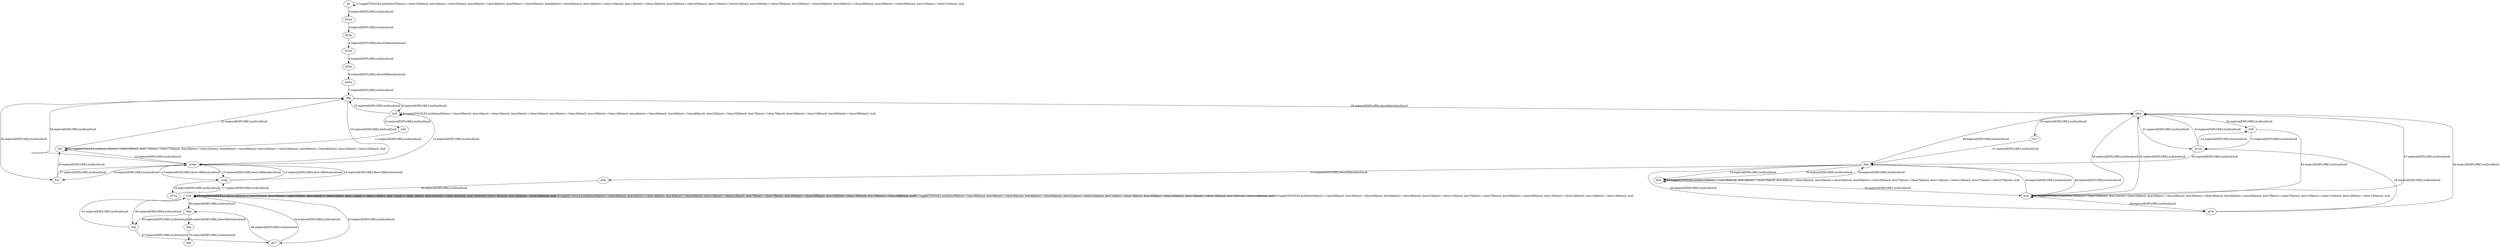# Total number of goals covered by this test: 1
# d9p --> b48

digraph g {
"b0" -> "b0" [label = "1-toggle[TOGGLE];/null/door32[false]:=!(door32[false]); door2[false]:=!(door2[false]); door3[false]:=!(door3[false]); door5[false]:=!(door5[false]); door6[false]:=!(door6[false]); door12[false]:=!(door12[false]); door13[false]:=!(door13[false]); door20[false]:=!(door20[false]); door21[false]:=!(door21[false]); door23[false]:=!(door23[false]); door25[false]:=!(door25[false]); door28[false]:=!(door28[false]); door29[false]:=!(door29[false]); door31[false]:=!(door31[false]); /null"];
"b0" -> "d32m" [label = "2-explore[EXPLORE];/null/null/null"];
"d32m" -> "d23p" [label = "3-explore[EXPLORE];/null/null/null"];
"d23p" -> "d23m" [label = "4-explore[EXPLORE];/door23[false]/null/null"];
"d23m" -> "d20p" [label = "5-explore[EXPLORE];/null/null/null"];
"d20p" -> "d20m" [label = "6-explore[EXPLORE];/door20[false]/null/null"];
"d20m" -> "d6p" [label = "7-explore[EXPLORE];/null/null/null"];
"d6p" -> "b43" [label = "8-explore[EXPLORE];/null/null/null"];
"b43" -> "b43" [label = "9-toggle[TOGGLE];/null/door0[false]:=!(door0[false]); door1[false]:=!(door1[false]); door2[false]:=!(door2[false]); door3[false]:=!(door3[false]); door19[false]:=!(door19[false]); door4[false]:=!(door4[false]); door6[false]:=!(door6[false]); door22[false]:=!(door22[false]); door7[false]:=!(door7[false]); door14[false]:=!(door14[false]); door30[false]:=!(door30[false]); /null"];
"b43" -> "b40" [label = "10-explore[EXPLORE];/null/null/null"];
"b40" -> "b42" [label = "11-explore[EXPLORE];/null/null/null"];
"b42" -> "d19m" [label = "12-explore[EXPLORE];/null/null/null"];
"d19m" -> "d19p" [label = "13-explore[EXPLORE];/door19[false]/null/null"];
"d19p" -> "d19m" [label = "14-explore[EXPLORE];/door19[false]/null/null"];
"d19m" -> "d19p" [label = "15-explore[EXPLORE];/door19[false]/null/null"];
"d19p" -> "d37m" [label = "16-explore[EXPLORE];/null/null/null"];
"d37m" -> "d19p" [label = "17-explore[EXPLORE];/null/null/null"];
"d19p" -> "d19m" [label = "18-explore[EXPLORE];/door19[false]/null/null"];
"d19m" -> "b41" [label = "19-explore[EXPLORE];/null/null/null"];
"b41" -> "b42" [label = "20-explore[EXPLORE];/null/null/null"];
"b42" -> "b42" [label = "21-toggle[TOGGLE];/null/door1[false]:=!(door1[false]); door17[false]:=!(door17[false]); door2[false]:=!(door2[false]); door6[false]:=!(door6[false]); door24[false]:=!(door24[false]); door9[false]:=!(door9[false]); door13[false]:=!(door13[false]); /null"];
"b42" -> "d6p" [label = "22-explore[EXPLORE];/null/null/null"];
"d6p" -> "d19m" [label = "23-explore[EXPLORE];/null/null/null"];
"d19m" -> "b43" [label = "24-explore[EXPLORE];/null/null/null"];
"b43" -> "d6p" [label = "25-explore[EXPLORE];/null/null/null"];
"d6p" -> "b41" [label = "26-explore[EXPLORE];/null/null/null"];
"b41" -> "d19m" [label = "27-explore[EXPLORE];/null/null/null"];
"d19m" -> "d6p" [label = "28-explore[EXPLORE];/null/null/null"];
"d6p" -> "d6m" [label = "29-explore[EXPLORE];/door6[false]/null/null"];
"d6m" -> "b26" [label = "30-explore[EXPLORE];/null/null/null"];
"b26" -> "d12m" [label = "31-explore[EXPLORE];/null/null/null"];
"d12m" -> "d5p" [label = "32-explore[EXPLORE];/null/null/null"];
"d5p" -> "b28" [label = "33-explore[EXPLORE];/null/null/null"];
"b28" -> "b29" [label = "34-explore[EXPLORE];/null/null/null"];
"b29" -> "d6m" [label = "35-explore[EXPLORE];/null/null/null"];
"d6m" -> "b29" [label = "36-explore[EXPLORE];/null/null/null"];
"b29" -> "b29" [label = "37-toggle[TOGGLE];/null/door16[false]:=!(door16[false]); door1[false]:=!(door1[false]); door2[false]:=!(door2[false]); door3[false]:=!(door3[false]); door5[false]:=!(door5[false]); door7[false]:=!(door7[false]); door12[false]:=!(door12[false]); door13[false]:=!(door13[false]); /null"];
"b29" -> "gf19" [label = "38-explore[EXPLORE];/null/null/null"];
"gf19" -> "d12m" [label = "39-explore[EXPLORE];/null/null/null"];
"d12m" -> "d6m" [label = "40-explore[EXPLORE];/null/null/null"];
"d6m" -> "d12m" [label = "41-explore[EXPLORE];/null/null/null"];
"d12m" -> "b26" [label = "42-explore[EXPLORE];/null/null/null"];
"b26" -> "b29" [label = "43-explore[EXPLORE];/null/null/null"];
"b29" -> "d5p" [label = "44-explore[EXPLORE];/null/null/null"];
"d5p" -> "gf19" [label = "45-explore[EXPLORE];/null/null/null"];
"gf19" -> "d6m" [label = "46-explore[EXPLORE];/null/null/null"];
"d6m" -> "b29" [label = "47-explore[EXPLORE];/null/null/null"];
"b29" -> "d5p" [label = "48-explore[EXPLORE];/null/null/null"];
"d5p" -> "d6m" [label = "49-explore[EXPLORE];/null/null/null"];
"d6m" -> "b27" [label = "50-explore[EXPLORE];/null/null/null"];
"b27" -> "d5p" [label = "51-explore[EXPLORE];/null/null/null"];
"d5p" -> "b28" [label = "52-explore[EXPLORE];/null/null/null"];
"b28" -> "b28" [label = "53-toggle[TOGGLE];/null/door0[false]:=!(door0[false]); door1[false]:=!(door1[false]); door2[false]:=!(door2[false]); door3[false]:=!(door3[false]); door5[false]:=!(door5[false]); door7[false]:=!(door7[false]); door11[false]:=!(door11[false]); door27[false]:=!(door27[false]); /null"];
"b28" -> "d5p" [label = "54-explore[EXPLORE];/null/null/null"];
"d5p" -> "d5m" [label = "55-explore[EXPLORE];/door5[false]/null/null"];
"d5m" -> "b18" [label = "56-explore[EXPLORE];/null/null/null"];
"b18" -> "b18" [label = "57-toggle[TOGGLE];/null/door0[false]:=!(door0[false]); door3[false]:=!(door3[false]); door4[false]:=!(door4[false]); door21[false]:=!(door21[false]); door7[false]:=!(door7[false]); door26[false]:=!(door26[false]); door13[false]:=!(door13[false]); door14[false]:=!(door14[false]); /null"];
"b18" -> "b18" [label = "58-toggle[TOGGLE];/null/door0[false]:=!(door0[false]); door3[false]:=!(door3[false]); door4[false]:=!(door4[false]); door21[false]:=!(door21[false]); door7[false]:=!(door7[false]); door26[false]:=!(door26[false]); door13[false]:=!(door13[false]); door14[false]:=!(door14[false]); /null"];
"b18" -> "d9m" [label = "59-explore[EXPLORE];/null/null/null"];
"d9m" -> "d3p" [label = "60-explore[EXPLORE];/null/null/null"];
"d3p" -> "b18" [label = "61-explore[EXPLORE];/null/null/null"];
"b18" -> "b18" [label = "62-toggle[TOGGLE];/null/door0[false]:=!(door0[false]); door3[false]:=!(door3[false]); door4[false]:=!(door4[false]); door21[false]:=!(door21[false]); door7[false]:=!(door7[false]); door26[false]:=!(door26[false]); door13[false]:=!(door13[false]); door14[false]:=!(door14[false]); /null"];
"b18" -> "gf17" [label = "63-explore[EXPLORE];/null/null/null"];
"gf17" -> "b18" [label = "64-explore[EXPLORE];/null/null/null"];
"b18" -> "b18" [label = "65-toggle[TOGGLE];/null/door0[false]:=!(door0[false]); door3[false]:=!(door3[false]); door4[false]:=!(door4[false]); door21[false]:=!(door21[false]); door7[false]:=!(door7[false]); door26[false]:=!(door26[false]); door13[false]:=!(door13[false]); door14[false]:=!(door14[false]); /null"];
"b18" -> "d3p" [label = "66-explore[EXPLORE];/null/null/null"];
"d3p" -> "gf17" [label = "67-explore[EXPLORE];/null/null/null"];
"gf17" -> "d9m" [label = "68-explore[EXPLORE];/null/null/null"];
"d9m" -> "d9p" [label = "69-explore[EXPLORE];/door9[false]/null/null"];
"d9p" -> "b48" [label = "70-explore[EXPLORE];/null/null/null"];
}